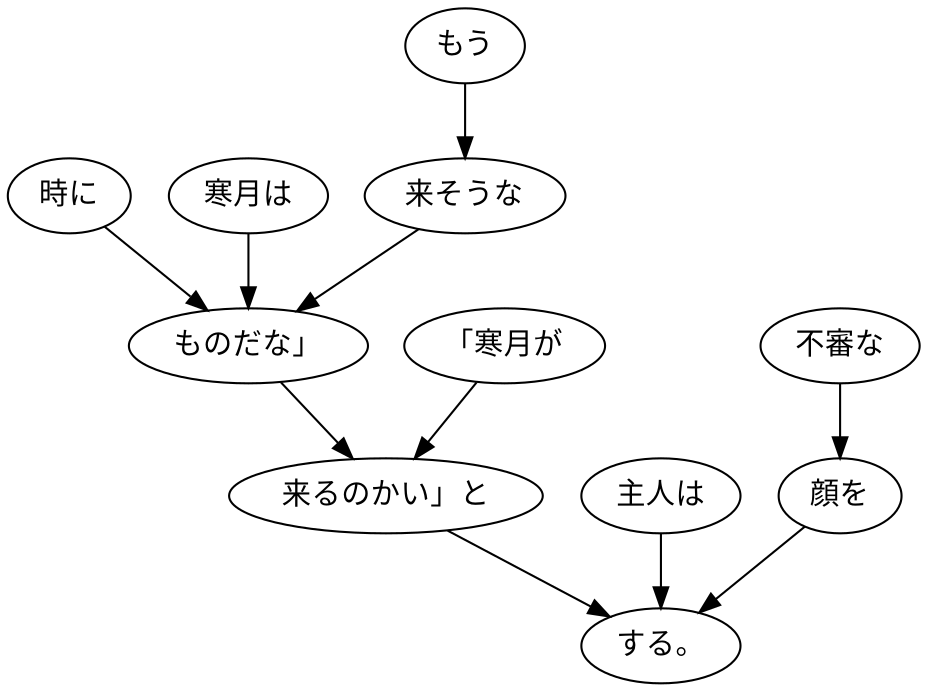 digraph graph1462 {
	node0 [label="時に"];
	node1 [label="寒月は"];
	node2 [label="もう"];
	node3 [label="来そうな"];
	node4 [label="ものだな」"];
	node5 [label="「寒月が"];
	node6 [label="来るのかい」と"];
	node7 [label="主人は"];
	node8 [label="不審な"];
	node9 [label="顔を"];
	node10 [label="する。"];
	node0 -> node4;
	node1 -> node4;
	node2 -> node3;
	node3 -> node4;
	node4 -> node6;
	node5 -> node6;
	node6 -> node10;
	node7 -> node10;
	node8 -> node9;
	node9 -> node10;
}
